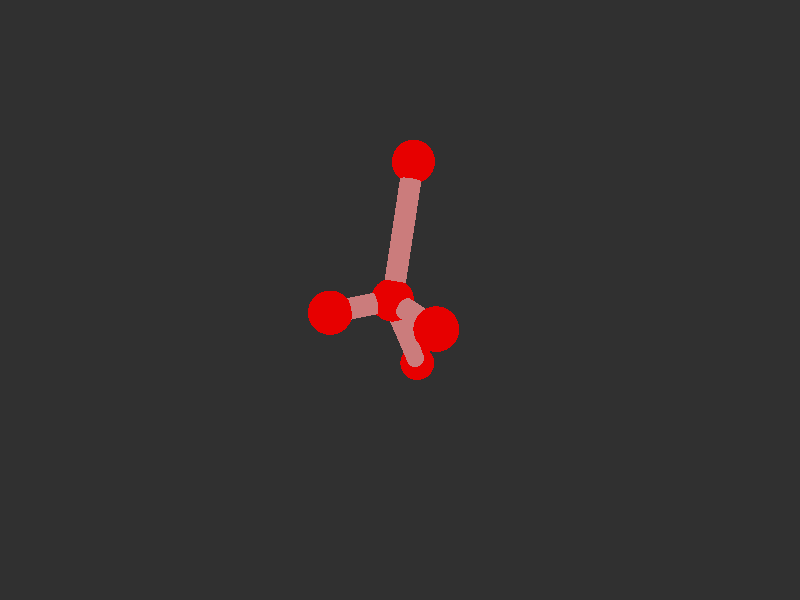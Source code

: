 #version 3.7; 
    global_settings { assumed_gamma 1.0 }
    

    camera {
    location  <20, 20, 20>
    right     x*image_width/image_height
    look_at   <0, 0, 0>
    angle 58
    }

    background { color rgb<1,1,1>*0.03 }


    light_source { <-20, 30, -25> color red 0.6 green 0.6 blue 0.6 }
    light_source { < 20, 30, -25> color red 0.6 green 0.6 blue 0.6 }
    
    #declare m = 1;
    union {

    union {
    sphere { m*<0.8923290773541819,0.6414028338956361,0.39347186790018907>, 1 }        
    sphere {  m*<1.1358399944636666,0.6958489457012057,3.383074636412096>, 1 }
    sphere {  m*<3.6290871835262024,0.6958489457012055,-0.8342075720785225>, 1 }
    sphere {  m*<-2.4910593675060486,5.844693243792436,-1.6069997934794877>, 1}
    sphere { m*<-3.853640961981044,-7.70101390026319,-2.411980815521007>, 1 }    

        pigment { color rgb<0.8,0,0>  }
    finish { ambient 0.1 diffuse 0.7 phong 1 }
    }    
    union {
    cylinder { m*<1.1358399944636666,0.6958489457012057,3.383074636412096>, <0.8923290773541819,0.6414028338956361,0.39347186790018907>, 0.5 }
    cylinder { m*<3.6290871835262024,0.6958489457012055,-0.8342075720785225>, <0.8923290773541819,0.6414028338956361,0.39347186790018907>, 0.5}
    cylinder { m*<-2.4910593675060486,5.844693243792436,-1.6069997934794877>, <0.8923290773541819,0.6414028338956361,0.39347186790018907>, 0.5 }
    cylinder {  m*<-3.853640961981044,-7.70101390026319,-2.411980815521007>, <0.8923290773541819,0.6414028338956361,0.39347186790018907>, 0.5}

    pigment { color rgb<0.6,.2,.2>  }
    finish { ambient 0.1 diffuse 0.7 phong 1 }    
    }
    
    // rotate <0, 0, 0>
    }
    #version 3.7; 
    global_settings { assumed_gamma 1.0 }
    

    camera {
    location  <20, 20, 20>
    right     x*image_width/image_height
    look_at   <0, 0, 0>
    angle 58
    }

    background { color rgb<1,1,1>*0.03 }


    light_source { <-20, 30, -25> color red 0.6 green 0.6 blue 0.6 }
    light_source { < 20, 30, -25> color red 0.6 green 0.6 blue 0.6 }
    
    #declare m = 1;
    union {

    union {
    sphere { m*<0.8923290773541819,0.6414028338956361,0.39347186790018907>, 1 }        
    sphere {  m*<1.1358399944636666,0.6958489457012057,3.383074636412096>, 1 }
    sphere {  m*<3.6290871835262024,0.6958489457012055,-0.8342075720785225>, 1 }
    sphere {  m*<-2.4910593675060486,5.844693243792436,-1.6069997934794877>, 1}
    sphere { m*<-3.853640961981044,-7.70101390026319,-2.411980815521007>, 1 }    

        pigment { color rgb<0.8,0,0>  }
    finish { ambient 0.1 diffuse 0.7 phong 1 }
    }    
    union {
    cylinder { m*<1.1358399944636666,0.6958489457012057,3.383074636412096>, <0.8923290773541819,0.6414028338956361,0.39347186790018907>, 0.5 }
    cylinder { m*<3.6290871835262024,0.6958489457012055,-0.8342075720785225>, <0.8923290773541819,0.6414028338956361,0.39347186790018907>, 0.5}
    cylinder { m*<-2.4910593675060486,5.844693243792436,-1.6069997934794877>, <0.8923290773541819,0.6414028338956361,0.39347186790018907>, 0.5 }
    cylinder {  m*<-3.853640961981044,-7.70101390026319,-2.411980815521007>, <0.8923290773541819,0.6414028338956361,0.39347186790018907>, 0.5}

    pigment { color rgb<0.6,.2,.2>  }
    finish { ambient 0.1 diffuse 0.7 phong 1 }    
    }
    
    // rotate <0, 0, 0>
    }
    